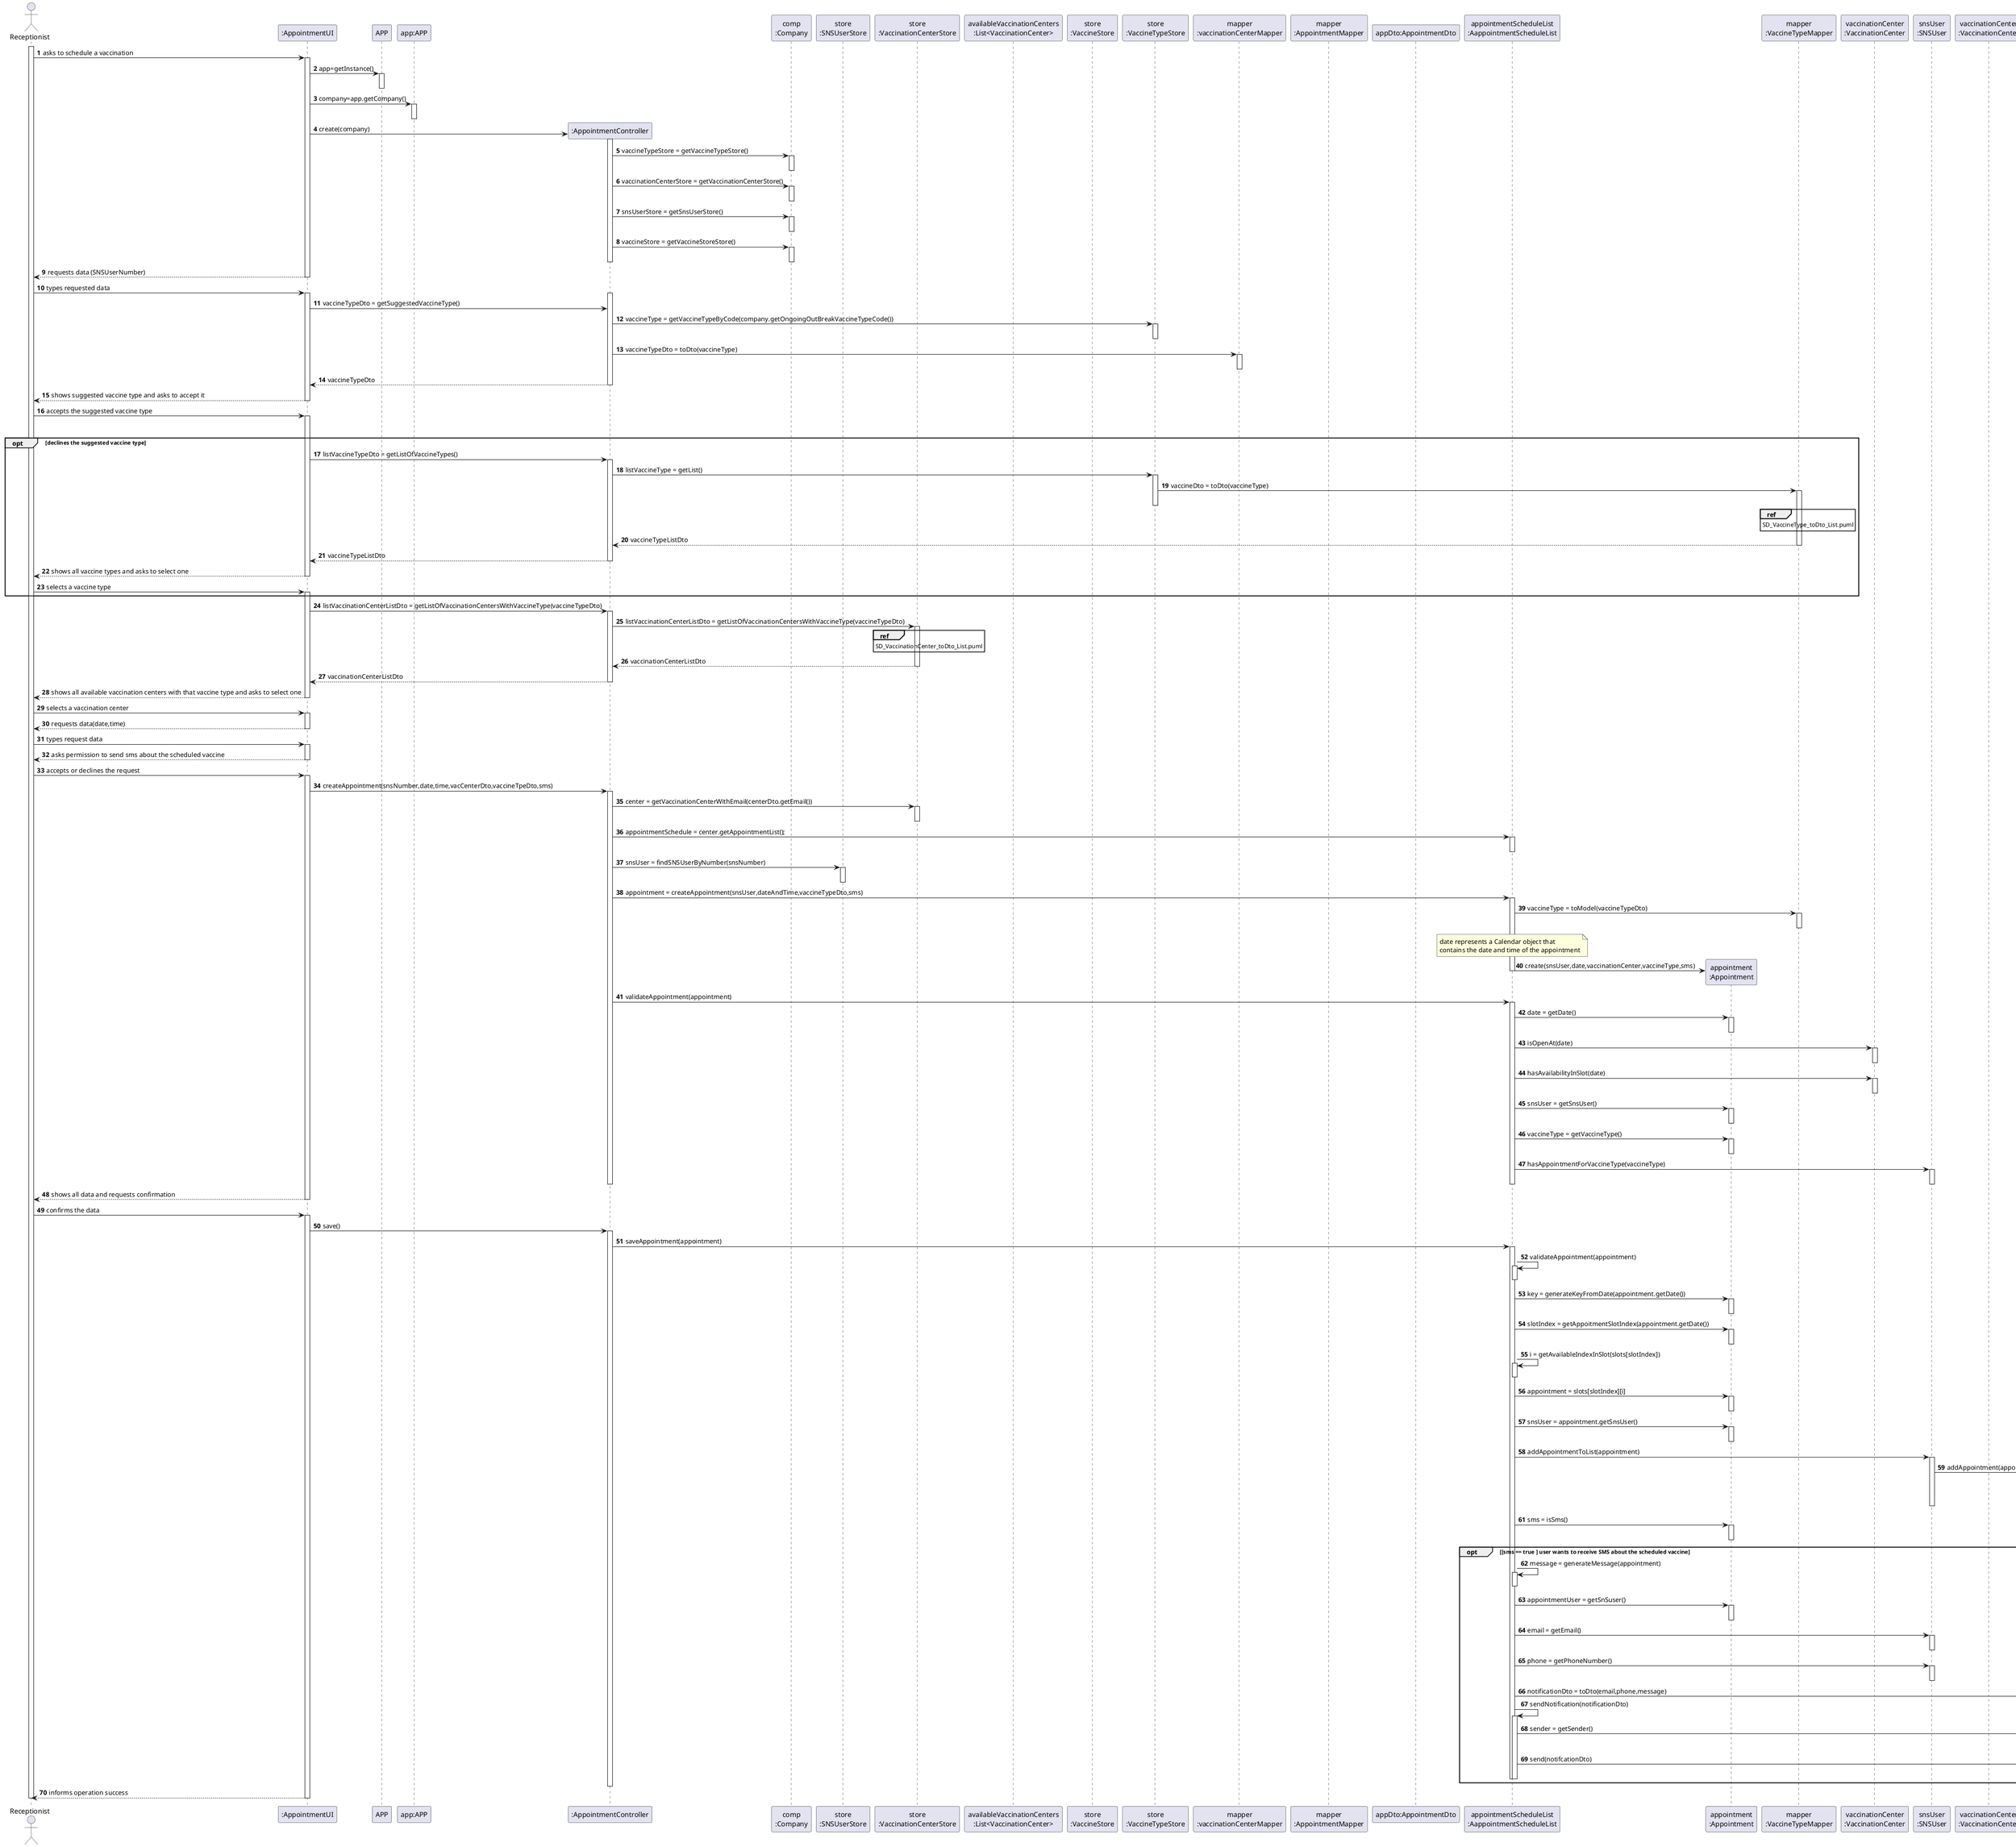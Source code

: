 @startuml US02_SD
autonumber
'hide footbox
actor "Receptionist" as RECEPT

participant ":AppointmentUI" as UI
participant "APP" as APPCLASS
participant "app:APP" as APPINSTANCE
participant ":AppointmentController" as CTRL
participant "comp\n:Company" as COMP
participant "store\n:SNSUserStore" as USERSTORE
participant "store\n:VaccinationCenterStore" as CENTERSTORE
participant "availableVaccinationCenters\n:List<VaccinationCenter>" as LISTCENTER
participant "store\n:VaccineStore" as VACCINESTORE
participant "store\n:VaccineTypeStore" as VACSTORE
participant "mapper\n:vaccinationCenterMapper" as VACMAPPER
participant "mapper\n:AppointmentMapper" as APPMAPPER
participant "appDto:AppointmentDto" as DTO
participant "appointmentScheduleList\n:AappointmentScheduleList" as APPLIST
participant "appointment\n:Appointment" as APPOINT
participant "mapper\n:VaccineTypeMapper" as VACTYPEMAPPER
participant "vaccinationCenter\n:VaccinationCenter" as CENTER
participant "snsUser\n:SNSUser" as SNSUSER
participant "vaccinationCenter\n:VaccinationCenter" as VACCENTER
participant "mapper\n:UserNotificationMapper" as USERNOTIMAPPER
participant "userNotificationDto\n:UserNofiticationDto" as USERNOTIDTO
participant "userHealthData\n:UserHealthData" as USERDATA
participant ":TimeUtils" as TIMEUTILS
participant "senderFactory\n:SenderFactory" as SENDERFACTORY
participant "isender\n:ISender" as ISENDER
participant "vaccinesTypes\n:List<VaccineType>"
participant "administeredVaccines\n:List<Vaccines>"
participant "vaccineTypesDto\n:List<VaccineTypeDto>"
participant "vaccinationCenterDto\n:List<VaccinationCenterDto>"
participant "appointment\n:List<Appointment>"

activate RECEPT
RECEPT -> UI : asks to schedule a vaccination
activate UI

UI -> APPCLASS : app=getInstance()
activate APPCLASS
deactivate APPCLASS

UI -> APPINSTANCE : company=app.getCompany()
activate APPINSTANCE
deactivate APPINSTANCE

UI -> CTRL** : create(company)

activate CTRL
CTRL -> COMP : vaccineTypeStore = getVaccineTypeStore()
activate COMP
deactivate COMP
CTRL -> COMP : vaccinationCenterStore = getVaccinationCenterStore()
activate COMP
deactivate COMP
CTRL -> COMP : snsUserStore = getSnsUserStore()
activate COMP
deactivate COMP
CTRL -> COMP : vaccineStore = getVaccineStoreStore()
activate COMP
deactivate COMP
deactivate CTRL

UI --> RECEPT : requests data (SNSUserNumber)
deactivate UI

RECEPT -> UI : types requested data
activate UI
activate CTRL

UI -> CTRL : vaccineTypeDto = getSuggestedVaccineType()

CTRL -> VACSTORE : vaccineType = getVaccineTypeByCode(company.getOngoingOutBreakVaccineTypeCode())
activate VACSTORE
deactivate VACSTORE

CTRL -> VACMAPPER : vaccineTypeDto = toDto(vaccineType)
activate VACMAPPER
deactivate VACMAPPER

CTRL --> UI : vaccineTypeDto
deactivate CTRL

UI --> RECEPT : shows suggested vaccine type and asks to accept it
deactivate UI

RECEPT -> UI : accepts the suggested vaccine type
activate UI

deactivate CTRL

opt declines the suggested vaccine type
UI -> CTRL : listVaccineTypeDto = getListOfVaccineTypes()
activate CTRL

CTRL -> VACSTORE : listVaccineType = getList()
activate VACSTORE

VACSTORE -> VACTYPEMAPPER : vaccineDto = toDto(vaccineType)
activate VACTYPEMAPPER
deactivate VACSTORE

ref over VACTYPEMAPPER
SD_VaccineType_toDto_List.puml
end ref

VACTYPEMAPPER --> CTRL : vaccineTypeListDto
deactivate VACTYPEMAPPER

CTRL --> UI : vaccineTypeListDto
deactivate CTRL

UI --> RECEPT : shows all vaccine types and asks to select one
deactivate UI

RECEPT -> UI : selects a vaccine type
activate UI
end

UI -> CTRL : listVaccinationCenterListDto = getListOfVaccinationCentersWithVaccineType(vaccineTypeDto)
activate CTRL

CTRL -> CENTERSTORE :  listVaccinationCenterListDto = getListOfVaccinationCentersWithVaccineType(vaccineTypeDto)
activate CENTERSTORE

ref over CENTERSTORE
SD_VaccinationCenter_toDto_List.puml
end ref

CENTERSTORE --> CTRL : vaccinationCenterListDto
deactivate CENTERSTORE

CTRL --> UI : vaccinationCenterListDto
deactivate CTRL

UI --> RECEPT : shows all available vaccination centers with that vaccine type and asks to select one
deactivate UI

RECEPT -> UI : selects a vaccination center
activate UI

UI --> RECEPT : requests data(date,time)
deactivate UI

RECEPT -> UI : types request data
activate UI

UI --> RECEPT : asks permission to send sms about the scheduled vaccine
deactivate UI

RECEPT -> UI : accepts or declines the request
activate UI

UI -> CTRL : createAppointment(snsNumber,date,time,vacCenterDto,vaccineTpeDto,sms)
activate CTRL

CTRL -> CENTERSTORE : center = getVaccinationCenterWithEmail(centerDto.getEmail())
activate CENTERSTORE
deactivate CENTERSTORE

CTRL -> APPLIST : appointmentSchedule = center.getAppointmentList();
activate APPLIST
deactivate APPLIST

CTRL -> USERSTORE : snsUser = findSNSUserByNumber(snsNumber)
activate USERSTORE
deactivate USERSTORE

CTRL -> APPLIST : appointment = createAppointment(snsUser,dateAndTime,vaccineTypeDto,sms)
activate APPLIST

APPLIST -> VACTYPEMAPPER : vaccineType = toModel(vaccineTypeDto)
activate VACTYPEMAPPER
deactivate VACTYPEMAPPER

note over APPLIST
date represents a Calendar object that
contains the date and time of the appointment
end note

APPLIST -> APPOINT** : create(snsUser,date,vaccinationCenter,vaccineType,sms)
deactivate APPLIST

CTRL -> APPLIST : validateAppointment(appointment)
activate APPLIST

APPLIST -> APPOINT : date = getDate()
activate APPOINT
deactivate APPOINT

APPLIST -> CENTER : isOpenAt(date)
activate CENTER
deactivate CENTER

APPLIST -> CENTER : hasAvailabilityInSlot(date)
activate CENTER
deactivate CENTER  

APPLIST -> APPOINT : snsUser = getSnsUser()
activate APPOINT
 deactivate APPOINT

APPLIST -> APPOINT : vaccineType = getVaccineType()
activate APPOINT
deactivate APPOINT

APPLIST -> SNSUSER : hasAppointmentForVaccineType(vaccineType)
activate SNSUSER
deactivate SNSUSER
deactivate APPLIST
deactivate CTRL

deactivate APPLIST
deactivate CTRL

UI --> RECEPT : shows all data and requests confirmation
deactivate UI

RECEPT -> UI : confirms the data
activate UI

UI -> CTRL : save()
activate CTRL

CTRL -> APPLIST : saveAppointment(appointment)
activate APPLIST

APPLIST -> APPLIST : validateAppointment(appointment)
activate APPLIST
deactivate APPLIST

APPLIST -> APPOINT : key = generateKeyFromDate(appointment.getDate())
activate APPOINT
deactivate APPOINT

APPLIST -> APPOINT : slotIndex = getAppoitmentSlotIndex(appointment.getDate())
activate APPOINT
deactivate APPOINT

APPLIST -> APPLIST : i = getAvailableIndexInSlot(slots[slotIndex])
activate APPLIST
deactivate APPLIST

APPLIST -> APPOINT : appointment = slots[slotIndex][i]
activate APPOINT
deactivate APPOINT

APPLIST -> APPOINT : snsUser = appointment.getSnsUser()
activate APPOINT
deactivate APPOINT

APPLIST -> SNSUSER : addAppointmentToList(appointment)
activate SNSUSER

SNSUSER -> USERDATA : addAppointment(appointment)
activate USERDATA

USERDATA -> USERDATA : appointments.add(appointment)
activate USERDATA
deactivate USERDATA
deactivate USERDATA
deactivate SNSUSER

APPLIST -> APPOINT : sms = isSms()
activate APPOINT
deactivate APPOINT

opt [sms == true ] user wants to receive SMS about the scheduled vaccine

APPLIST -> APPLIST : message = generateMessage(appointment)
activate APPLIST
deactivate APPLIST

APPLIST -> APPOINT : appointmentUser = getSnSuser()
activate APPOINT
deactivate APPOINT

APPLIST -> SNSUSER : email = getEmail()
activate SNSUSER
deactivate SNSUSER

APPLIST -> SNSUSER : phone = getPhoneNumber()
activate SNSUSER
deactivate SNSUSER

APPLIST -> USERNOTIMAPPER : notificationDto = toDto(email,phone,message)
activate USERNOTIMAPPER

APPLIST -> APPLIST : sendNotification(notificationDto)
activate APPLIST

APPLIST -> SENDERFACTORY : sender = getSender()
activate SENDERFACTORY
deactivate SENDERFACTORY

APPLIST -> ISENDER : send(notifcationDto)
activate ISENDER
deactivate ISENDER
deactivate APPLIST
end

deactivate CTRL

UI --> RECEPT : informs operation success
deactivate UI

deactivate RECEPT

@enduml